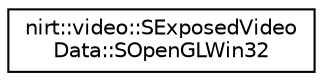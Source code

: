 digraph "Graphical Class Hierarchy"
{
 // LATEX_PDF_SIZE
  edge [fontname="Helvetica",fontsize="10",labelfontname="Helvetica",labelfontsize="10"];
  node [fontname="Helvetica",fontsize="10",shape=record];
  rankdir="LR";
  Node0 [label="nirt::video::SExposedVideo\lData::SOpenGLWin32",height=0.2,width=0.4,color="black", fillcolor="white", style="filled",URL="$structnirt_1_1video_1_1SExposedVideoData_1_1SOpenGLWin32.html",tooltip=" "];
}
